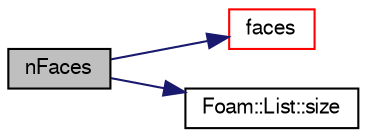 digraph "nFaces"
{
  bgcolor="transparent";
  edge [fontname="FreeSans",fontsize="10",labelfontname="FreeSans",labelfontsize="10"];
  node [fontname="FreeSans",fontsize="10",shape=record];
  rankdir="LR";
  Node1034 [label="nFaces",height=0.2,width=0.4,color="black", fillcolor="grey75", style="filled", fontcolor="black"];
  Node1034 -> Node1035 [color="midnightblue",fontsize="10",style="solid",fontname="FreeSans"];
  Node1035 [label="faces",height=0.2,width=0.4,color="red",URL="$a29702.html#a431c0a24765f0bb6d32f6a03ce0e9b57",tooltip="Return faces. "];
  Node1034 -> Node1037 [color="midnightblue",fontsize="10",style="solid",fontname="FreeSans"];
  Node1037 [label="Foam::List::size",height=0.2,width=0.4,color="black",URL="$a25694.html#a8a5f6fa29bd4b500caf186f60245b384",tooltip="Override size to be inconsistent with allocated storage. "];
}
